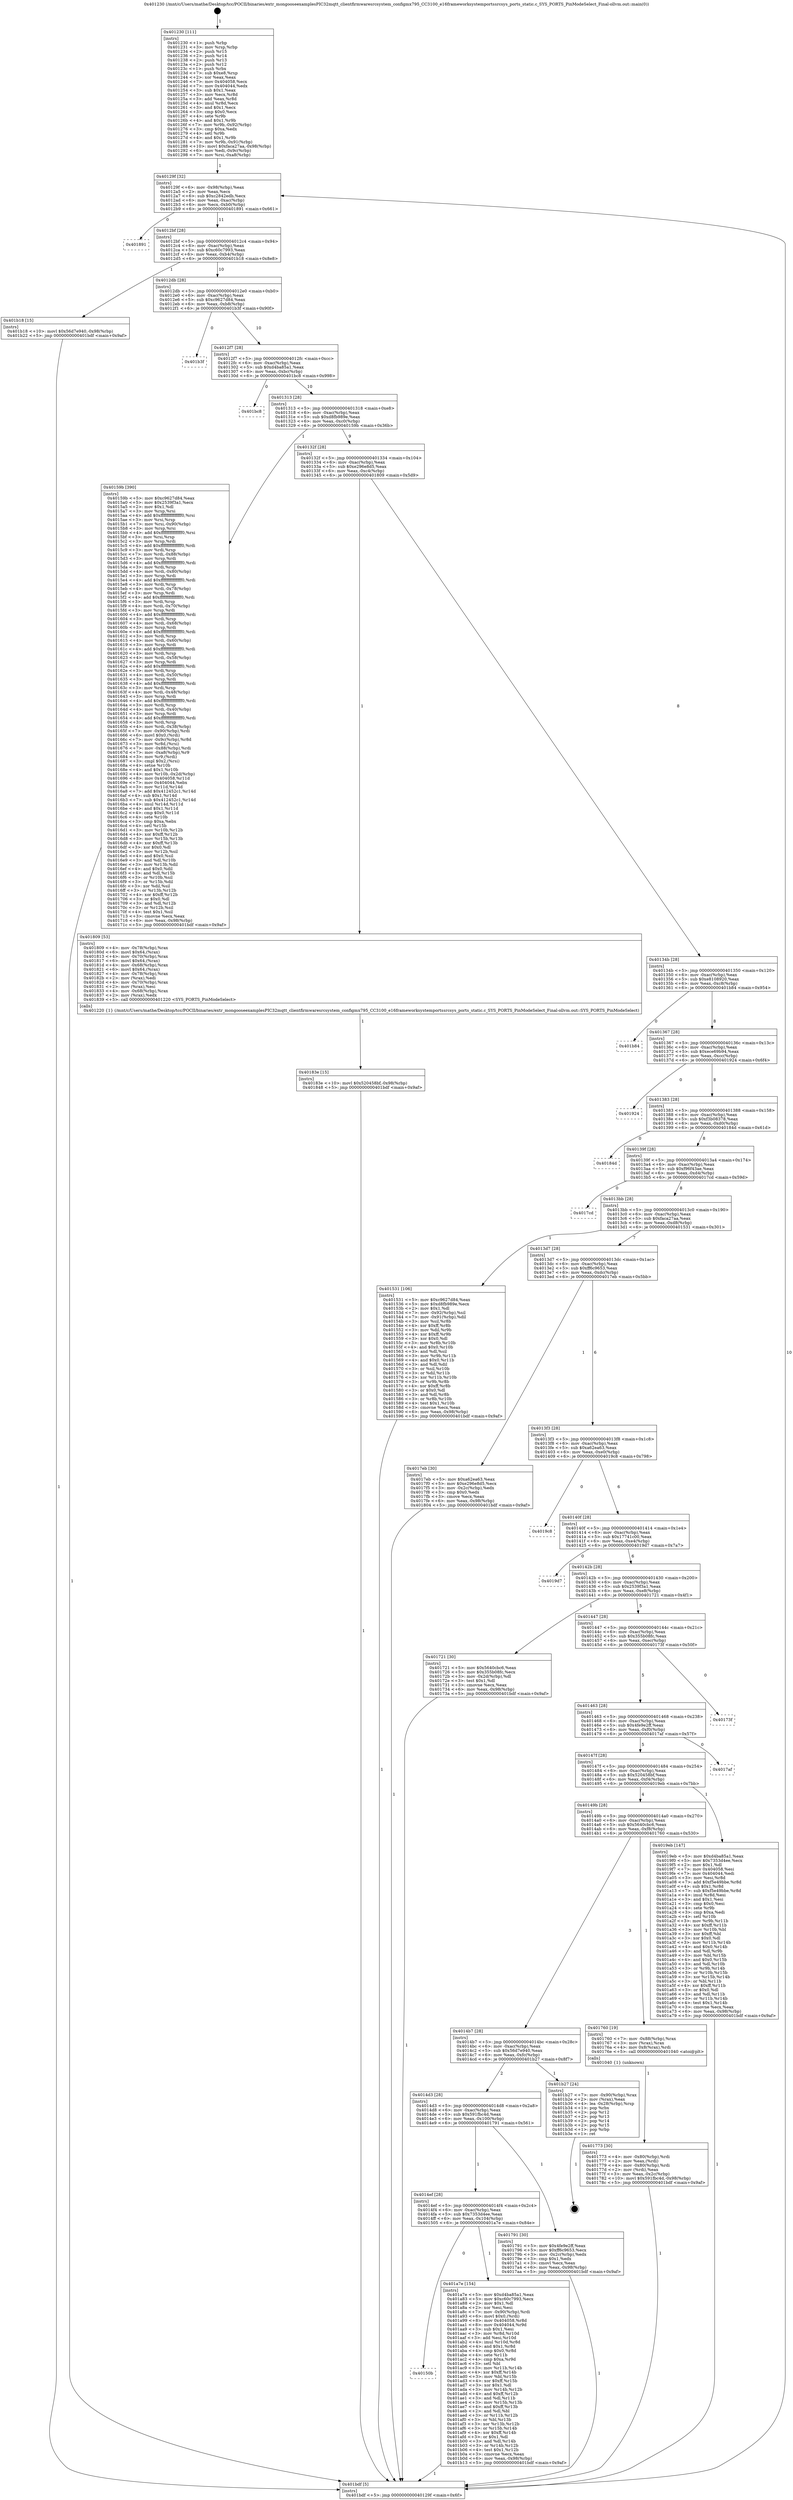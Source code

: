 digraph "0x401230" {
  label = "0x401230 (/mnt/c/Users/mathe/Desktop/tcc/POCII/binaries/extr_mongooseexamplesPIC32mqtt_clientfirmwaresrcsystem_configmx795_CC3100_e16frameworksystemportssrcsys_ports_static.c_SYS_PORTS_PinModeSelect_Final-ollvm.out::main(0))"
  labelloc = "t"
  node[shape=record]

  Entry [label="",width=0.3,height=0.3,shape=circle,fillcolor=black,style=filled]
  "0x40129f" [label="{
     0x40129f [32]\l
     | [instrs]\l
     &nbsp;&nbsp;0x40129f \<+6\>: mov -0x98(%rbp),%eax\l
     &nbsp;&nbsp;0x4012a5 \<+2\>: mov %eax,%ecx\l
     &nbsp;&nbsp;0x4012a7 \<+6\>: sub $0xc2842edb,%ecx\l
     &nbsp;&nbsp;0x4012ad \<+6\>: mov %eax,-0xac(%rbp)\l
     &nbsp;&nbsp;0x4012b3 \<+6\>: mov %ecx,-0xb0(%rbp)\l
     &nbsp;&nbsp;0x4012b9 \<+6\>: je 0000000000401891 \<main+0x661\>\l
  }"]
  "0x401891" [label="{
     0x401891\l
  }", style=dashed]
  "0x4012bf" [label="{
     0x4012bf [28]\l
     | [instrs]\l
     &nbsp;&nbsp;0x4012bf \<+5\>: jmp 00000000004012c4 \<main+0x94\>\l
     &nbsp;&nbsp;0x4012c4 \<+6\>: mov -0xac(%rbp),%eax\l
     &nbsp;&nbsp;0x4012ca \<+5\>: sub $0xc60c7993,%eax\l
     &nbsp;&nbsp;0x4012cf \<+6\>: mov %eax,-0xb4(%rbp)\l
     &nbsp;&nbsp;0x4012d5 \<+6\>: je 0000000000401b18 \<main+0x8e8\>\l
  }"]
  Exit [label="",width=0.3,height=0.3,shape=circle,fillcolor=black,style=filled,peripheries=2]
  "0x401b18" [label="{
     0x401b18 [15]\l
     | [instrs]\l
     &nbsp;&nbsp;0x401b18 \<+10\>: movl $0x56d7e940,-0x98(%rbp)\l
     &nbsp;&nbsp;0x401b22 \<+5\>: jmp 0000000000401bdf \<main+0x9af\>\l
  }"]
  "0x4012db" [label="{
     0x4012db [28]\l
     | [instrs]\l
     &nbsp;&nbsp;0x4012db \<+5\>: jmp 00000000004012e0 \<main+0xb0\>\l
     &nbsp;&nbsp;0x4012e0 \<+6\>: mov -0xac(%rbp),%eax\l
     &nbsp;&nbsp;0x4012e6 \<+5\>: sub $0xc9627d84,%eax\l
     &nbsp;&nbsp;0x4012eb \<+6\>: mov %eax,-0xb8(%rbp)\l
     &nbsp;&nbsp;0x4012f1 \<+6\>: je 0000000000401b3f \<main+0x90f\>\l
  }"]
  "0x40150b" [label="{
     0x40150b\l
  }", style=dashed]
  "0x401b3f" [label="{
     0x401b3f\l
  }", style=dashed]
  "0x4012f7" [label="{
     0x4012f7 [28]\l
     | [instrs]\l
     &nbsp;&nbsp;0x4012f7 \<+5\>: jmp 00000000004012fc \<main+0xcc\>\l
     &nbsp;&nbsp;0x4012fc \<+6\>: mov -0xac(%rbp),%eax\l
     &nbsp;&nbsp;0x401302 \<+5\>: sub $0xd4ba85a1,%eax\l
     &nbsp;&nbsp;0x401307 \<+6\>: mov %eax,-0xbc(%rbp)\l
     &nbsp;&nbsp;0x40130d \<+6\>: je 0000000000401bc8 \<main+0x998\>\l
  }"]
  "0x401a7e" [label="{
     0x401a7e [154]\l
     | [instrs]\l
     &nbsp;&nbsp;0x401a7e \<+5\>: mov $0xd4ba85a1,%eax\l
     &nbsp;&nbsp;0x401a83 \<+5\>: mov $0xc60c7993,%ecx\l
     &nbsp;&nbsp;0x401a88 \<+2\>: mov $0x1,%dl\l
     &nbsp;&nbsp;0x401a8a \<+2\>: xor %esi,%esi\l
     &nbsp;&nbsp;0x401a8c \<+7\>: mov -0x90(%rbp),%rdi\l
     &nbsp;&nbsp;0x401a93 \<+6\>: movl $0x0,(%rdi)\l
     &nbsp;&nbsp;0x401a99 \<+8\>: mov 0x404058,%r8d\l
     &nbsp;&nbsp;0x401aa1 \<+8\>: mov 0x404044,%r9d\l
     &nbsp;&nbsp;0x401aa9 \<+3\>: sub $0x1,%esi\l
     &nbsp;&nbsp;0x401aac \<+3\>: mov %r8d,%r10d\l
     &nbsp;&nbsp;0x401aaf \<+3\>: add %esi,%r10d\l
     &nbsp;&nbsp;0x401ab2 \<+4\>: imul %r10d,%r8d\l
     &nbsp;&nbsp;0x401ab6 \<+4\>: and $0x1,%r8d\l
     &nbsp;&nbsp;0x401aba \<+4\>: cmp $0x0,%r8d\l
     &nbsp;&nbsp;0x401abe \<+4\>: sete %r11b\l
     &nbsp;&nbsp;0x401ac2 \<+4\>: cmp $0xa,%r9d\l
     &nbsp;&nbsp;0x401ac6 \<+3\>: setl %bl\l
     &nbsp;&nbsp;0x401ac9 \<+3\>: mov %r11b,%r14b\l
     &nbsp;&nbsp;0x401acc \<+4\>: xor $0xff,%r14b\l
     &nbsp;&nbsp;0x401ad0 \<+3\>: mov %bl,%r15b\l
     &nbsp;&nbsp;0x401ad3 \<+4\>: xor $0xff,%r15b\l
     &nbsp;&nbsp;0x401ad7 \<+3\>: xor $0x1,%dl\l
     &nbsp;&nbsp;0x401ada \<+3\>: mov %r14b,%r12b\l
     &nbsp;&nbsp;0x401add \<+4\>: and $0xff,%r12b\l
     &nbsp;&nbsp;0x401ae1 \<+3\>: and %dl,%r11b\l
     &nbsp;&nbsp;0x401ae4 \<+3\>: mov %r15b,%r13b\l
     &nbsp;&nbsp;0x401ae7 \<+4\>: and $0xff,%r13b\l
     &nbsp;&nbsp;0x401aeb \<+2\>: and %dl,%bl\l
     &nbsp;&nbsp;0x401aed \<+3\>: or %r11b,%r12b\l
     &nbsp;&nbsp;0x401af0 \<+3\>: or %bl,%r13b\l
     &nbsp;&nbsp;0x401af3 \<+3\>: xor %r13b,%r12b\l
     &nbsp;&nbsp;0x401af6 \<+3\>: or %r15b,%r14b\l
     &nbsp;&nbsp;0x401af9 \<+4\>: xor $0xff,%r14b\l
     &nbsp;&nbsp;0x401afd \<+3\>: or $0x1,%dl\l
     &nbsp;&nbsp;0x401b00 \<+3\>: and %dl,%r14b\l
     &nbsp;&nbsp;0x401b03 \<+3\>: or %r14b,%r12b\l
     &nbsp;&nbsp;0x401b06 \<+4\>: test $0x1,%r12b\l
     &nbsp;&nbsp;0x401b0a \<+3\>: cmovne %ecx,%eax\l
     &nbsp;&nbsp;0x401b0d \<+6\>: mov %eax,-0x98(%rbp)\l
     &nbsp;&nbsp;0x401b13 \<+5\>: jmp 0000000000401bdf \<main+0x9af\>\l
  }"]
  "0x401bc8" [label="{
     0x401bc8\l
  }", style=dashed]
  "0x401313" [label="{
     0x401313 [28]\l
     | [instrs]\l
     &nbsp;&nbsp;0x401313 \<+5\>: jmp 0000000000401318 \<main+0xe8\>\l
     &nbsp;&nbsp;0x401318 \<+6\>: mov -0xac(%rbp),%eax\l
     &nbsp;&nbsp;0x40131e \<+5\>: sub $0xd8fb989e,%eax\l
     &nbsp;&nbsp;0x401323 \<+6\>: mov %eax,-0xc0(%rbp)\l
     &nbsp;&nbsp;0x401329 \<+6\>: je 000000000040159b \<main+0x36b\>\l
  }"]
  "0x40183e" [label="{
     0x40183e [15]\l
     | [instrs]\l
     &nbsp;&nbsp;0x40183e \<+10\>: movl $0x520458bf,-0x98(%rbp)\l
     &nbsp;&nbsp;0x401848 \<+5\>: jmp 0000000000401bdf \<main+0x9af\>\l
  }"]
  "0x40159b" [label="{
     0x40159b [390]\l
     | [instrs]\l
     &nbsp;&nbsp;0x40159b \<+5\>: mov $0xc9627d84,%eax\l
     &nbsp;&nbsp;0x4015a0 \<+5\>: mov $0x2539f3a1,%ecx\l
     &nbsp;&nbsp;0x4015a5 \<+2\>: mov $0x1,%dl\l
     &nbsp;&nbsp;0x4015a7 \<+3\>: mov %rsp,%rsi\l
     &nbsp;&nbsp;0x4015aa \<+4\>: add $0xfffffffffffffff0,%rsi\l
     &nbsp;&nbsp;0x4015ae \<+3\>: mov %rsi,%rsp\l
     &nbsp;&nbsp;0x4015b1 \<+7\>: mov %rsi,-0x90(%rbp)\l
     &nbsp;&nbsp;0x4015b8 \<+3\>: mov %rsp,%rsi\l
     &nbsp;&nbsp;0x4015bb \<+4\>: add $0xfffffffffffffff0,%rsi\l
     &nbsp;&nbsp;0x4015bf \<+3\>: mov %rsi,%rsp\l
     &nbsp;&nbsp;0x4015c2 \<+3\>: mov %rsp,%rdi\l
     &nbsp;&nbsp;0x4015c5 \<+4\>: add $0xfffffffffffffff0,%rdi\l
     &nbsp;&nbsp;0x4015c9 \<+3\>: mov %rdi,%rsp\l
     &nbsp;&nbsp;0x4015cc \<+7\>: mov %rdi,-0x88(%rbp)\l
     &nbsp;&nbsp;0x4015d3 \<+3\>: mov %rsp,%rdi\l
     &nbsp;&nbsp;0x4015d6 \<+4\>: add $0xfffffffffffffff0,%rdi\l
     &nbsp;&nbsp;0x4015da \<+3\>: mov %rdi,%rsp\l
     &nbsp;&nbsp;0x4015dd \<+4\>: mov %rdi,-0x80(%rbp)\l
     &nbsp;&nbsp;0x4015e1 \<+3\>: mov %rsp,%rdi\l
     &nbsp;&nbsp;0x4015e4 \<+4\>: add $0xfffffffffffffff0,%rdi\l
     &nbsp;&nbsp;0x4015e8 \<+3\>: mov %rdi,%rsp\l
     &nbsp;&nbsp;0x4015eb \<+4\>: mov %rdi,-0x78(%rbp)\l
     &nbsp;&nbsp;0x4015ef \<+3\>: mov %rsp,%rdi\l
     &nbsp;&nbsp;0x4015f2 \<+4\>: add $0xfffffffffffffff0,%rdi\l
     &nbsp;&nbsp;0x4015f6 \<+3\>: mov %rdi,%rsp\l
     &nbsp;&nbsp;0x4015f9 \<+4\>: mov %rdi,-0x70(%rbp)\l
     &nbsp;&nbsp;0x4015fd \<+3\>: mov %rsp,%rdi\l
     &nbsp;&nbsp;0x401600 \<+4\>: add $0xfffffffffffffff0,%rdi\l
     &nbsp;&nbsp;0x401604 \<+3\>: mov %rdi,%rsp\l
     &nbsp;&nbsp;0x401607 \<+4\>: mov %rdi,-0x68(%rbp)\l
     &nbsp;&nbsp;0x40160b \<+3\>: mov %rsp,%rdi\l
     &nbsp;&nbsp;0x40160e \<+4\>: add $0xfffffffffffffff0,%rdi\l
     &nbsp;&nbsp;0x401612 \<+3\>: mov %rdi,%rsp\l
     &nbsp;&nbsp;0x401615 \<+4\>: mov %rdi,-0x60(%rbp)\l
     &nbsp;&nbsp;0x401619 \<+3\>: mov %rsp,%rdi\l
     &nbsp;&nbsp;0x40161c \<+4\>: add $0xfffffffffffffff0,%rdi\l
     &nbsp;&nbsp;0x401620 \<+3\>: mov %rdi,%rsp\l
     &nbsp;&nbsp;0x401623 \<+4\>: mov %rdi,-0x58(%rbp)\l
     &nbsp;&nbsp;0x401627 \<+3\>: mov %rsp,%rdi\l
     &nbsp;&nbsp;0x40162a \<+4\>: add $0xfffffffffffffff0,%rdi\l
     &nbsp;&nbsp;0x40162e \<+3\>: mov %rdi,%rsp\l
     &nbsp;&nbsp;0x401631 \<+4\>: mov %rdi,-0x50(%rbp)\l
     &nbsp;&nbsp;0x401635 \<+3\>: mov %rsp,%rdi\l
     &nbsp;&nbsp;0x401638 \<+4\>: add $0xfffffffffffffff0,%rdi\l
     &nbsp;&nbsp;0x40163c \<+3\>: mov %rdi,%rsp\l
     &nbsp;&nbsp;0x40163f \<+4\>: mov %rdi,-0x48(%rbp)\l
     &nbsp;&nbsp;0x401643 \<+3\>: mov %rsp,%rdi\l
     &nbsp;&nbsp;0x401646 \<+4\>: add $0xfffffffffffffff0,%rdi\l
     &nbsp;&nbsp;0x40164a \<+3\>: mov %rdi,%rsp\l
     &nbsp;&nbsp;0x40164d \<+4\>: mov %rdi,-0x40(%rbp)\l
     &nbsp;&nbsp;0x401651 \<+3\>: mov %rsp,%rdi\l
     &nbsp;&nbsp;0x401654 \<+4\>: add $0xfffffffffffffff0,%rdi\l
     &nbsp;&nbsp;0x401658 \<+3\>: mov %rdi,%rsp\l
     &nbsp;&nbsp;0x40165b \<+4\>: mov %rdi,-0x38(%rbp)\l
     &nbsp;&nbsp;0x40165f \<+7\>: mov -0x90(%rbp),%rdi\l
     &nbsp;&nbsp;0x401666 \<+6\>: movl $0x0,(%rdi)\l
     &nbsp;&nbsp;0x40166c \<+7\>: mov -0x9c(%rbp),%r8d\l
     &nbsp;&nbsp;0x401673 \<+3\>: mov %r8d,(%rsi)\l
     &nbsp;&nbsp;0x401676 \<+7\>: mov -0x88(%rbp),%rdi\l
     &nbsp;&nbsp;0x40167d \<+7\>: mov -0xa8(%rbp),%r9\l
     &nbsp;&nbsp;0x401684 \<+3\>: mov %r9,(%rdi)\l
     &nbsp;&nbsp;0x401687 \<+3\>: cmpl $0x2,(%rsi)\l
     &nbsp;&nbsp;0x40168a \<+4\>: setne %r10b\l
     &nbsp;&nbsp;0x40168e \<+4\>: and $0x1,%r10b\l
     &nbsp;&nbsp;0x401692 \<+4\>: mov %r10b,-0x2d(%rbp)\l
     &nbsp;&nbsp;0x401696 \<+8\>: mov 0x404058,%r11d\l
     &nbsp;&nbsp;0x40169e \<+7\>: mov 0x404044,%ebx\l
     &nbsp;&nbsp;0x4016a5 \<+3\>: mov %r11d,%r14d\l
     &nbsp;&nbsp;0x4016a8 \<+7\>: add $0x412452c1,%r14d\l
     &nbsp;&nbsp;0x4016af \<+4\>: sub $0x1,%r14d\l
     &nbsp;&nbsp;0x4016b3 \<+7\>: sub $0x412452c1,%r14d\l
     &nbsp;&nbsp;0x4016ba \<+4\>: imul %r14d,%r11d\l
     &nbsp;&nbsp;0x4016be \<+4\>: and $0x1,%r11d\l
     &nbsp;&nbsp;0x4016c2 \<+4\>: cmp $0x0,%r11d\l
     &nbsp;&nbsp;0x4016c6 \<+4\>: sete %r10b\l
     &nbsp;&nbsp;0x4016ca \<+3\>: cmp $0xa,%ebx\l
     &nbsp;&nbsp;0x4016cd \<+4\>: setl %r15b\l
     &nbsp;&nbsp;0x4016d1 \<+3\>: mov %r10b,%r12b\l
     &nbsp;&nbsp;0x4016d4 \<+4\>: xor $0xff,%r12b\l
     &nbsp;&nbsp;0x4016d8 \<+3\>: mov %r15b,%r13b\l
     &nbsp;&nbsp;0x4016db \<+4\>: xor $0xff,%r13b\l
     &nbsp;&nbsp;0x4016df \<+3\>: xor $0x0,%dl\l
     &nbsp;&nbsp;0x4016e2 \<+3\>: mov %r12b,%sil\l
     &nbsp;&nbsp;0x4016e5 \<+4\>: and $0x0,%sil\l
     &nbsp;&nbsp;0x4016e9 \<+3\>: and %dl,%r10b\l
     &nbsp;&nbsp;0x4016ec \<+3\>: mov %r13b,%dil\l
     &nbsp;&nbsp;0x4016ef \<+4\>: and $0x0,%dil\l
     &nbsp;&nbsp;0x4016f3 \<+3\>: and %dl,%r15b\l
     &nbsp;&nbsp;0x4016f6 \<+3\>: or %r10b,%sil\l
     &nbsp;&nbsp;0x4016f9 \<+3\>: or %r15b,%dil\l
     &nbsp;&nbsp;0x4016fc \<+3\>: xor %dil,%sil\l
     &nbsp;&nbsp;0x4016ff \<+3\>: or %r13b,%r12b\l
     &nbsp;&nbsp;0x401702 \<+4\>: xor $0xff,%r12b\l
     &nbsp;&nbsp;0x401706 \<+3\>: or $0x0,%dl\l
     &nbsp;&nbsp;0x401709 \<+3\>: and %dl,%r12b\l
     &nbsp;&nbsp;0x40170c \<+3\>: or %r12b,%sil\l
     &nbsp;&nbsp;0x40170f \<+4\>: test $0x1,%sil\l
     &nbsp;&nbsp;0x401713 \<+3\>: cmovne %ecx,%eax\l
     &nbsp;&nbsp;0x401716 \<+6\>: mov %eax,-0x98(%rbp)\l
     &nbsp;&nbsp;0x40171c \<+5\>: jmp 0000000000401bdf \<main+0x9af\>\l
  }"]
  "0x40132f" [label="{
     0x40132f [28]\l
     | [instrs]\l
     &nbsp;&nbsp;0x40132f \<+5\>: jmp 0000000000401334 \<main+0x104\>\l
     &nbsp;&nbsp;0x401334 \<+6\>: mov -0xac(%rbp),%eax\l
     &nbsp;&nbsp;0x40133a \<+5\>: sub $0xe296e8d5,%eax\l
     &nbsp;&nbsp;0x40133f \<+6\>: mov %eax,-0xc4(%rbp)\l
     &nbsp;&nbsp;0x401345 \<+6\>: je 0000000000401809 \<main+0x5d9\>\l
  }"]
  "0x4014ef" [label="{
     0x4014ef [28]\l
     | [instrs]\l
     &nbsp;&nbsp;0x4014ef \<+5\>: jmp 00000000004014f4 \<main+0x2c4\>\l
     &nbsp;&nbsp;0x4014f4 \<+6\>: mov -0xac(%rbp),%eax\l
     &nbsp;&nbsp;0x4014fa \<+5\>: sub $0x7353d4ee,%eax\l
     &nbsp;&nbsp;0x4014ff \<+6\>: mov %eax,-0x104(%rbp)\l
     &nbsp;&nbsp;0x401505 \<+6\>: je 0000000000401a7e \<main+0x84e\>\l
  }"]
  "0x401809" [label="{
     0x401809 [53]\l
     | [instrs]\l
     &nbsp;&nbsp;0x401809 \<+4\>: mov -0x78(%rbp),%rax\l
     &nbsp;&nbsp;0x40180d \<+6\>: movl $0x64,(%rax)\l
     &nbsp;&nbsp;0x401813 \<+4\>: mov -0x70(%rbp),%rax\l
     &nbsp;&nbsp;0x401817 \<+6\>: movl $0x64,(%rax)\l
     &nbsp;&nbsp;0x40181d \<+4\>: mov -0x68(%rbp),%rax\l
     &nbsp;&nbsp;0x401821 \<+6\>: movl $0x64,(%rax)\l
     &nbsp;&nbsp;0x401827 \<+4\>: mov -0x78(%rbp),%rax\l
     &nbsp;&nbsp;0x40182b \<+2\>: mov (%rax),%edi\l
     &nbsp;&nbsp;0x40182d \<+4\>: mov -0x70(%rbp),%rax\l
     &nbsp;&nbsp;0x401831 \<+2\>: mov (%rax),%esi\l
     &nbsp;&nbsp;0x401833 \<+4\>: mov -0x68(%rbp),%rax\l
     &nbsp;&nbsp;0x401837 \<+2\>: mov (%rax),%edx\l
     &nbsp;&nbsp;0x401839 \<+5\>: call 0000000000401220 \<SYS_PORTS_PinModeSelect\>\l
     | [calls]\l
     &nbsp;&nbsp;0x401220 \{1\} (/mnt/c/Users/mathe/Desktop/tcc/POCII/binaries/extr_mongooseexamplesPIC32mqtt_clientfirmwaresrcsystem_configmx795_CC3100_e16frameworksystemportssrcsys_ports_static.c_SYS_PORTS_PinModeSelect_Final-ollvm.out::SYS_PORTS_PinModeSelect)\l
  }"]
  "0x40134b" [label="{
     0x40134b [28]\l
     | [instrs]\l
     &nbsp;&nbsp;0x40134b \<+5\>: jmp 0000000000401350 \<main+0x120\>\l
     &nbsp;&nbsp;0x401350 \<+6\>: mov -0xac(%rbp),%eax\l
     &nbsp;&nbsp;0x401356 \<+5\>: sub $0xe8108920,%eax\l
     &nbsp;&nbsp;0x40135b \<+6\>: mov %eax,-0xc8(%rbp)\l
     &nbsp;&nbsp;0x401361 \<+6\>: je 0000000000401b84 \<main+0x954\>\l
  }"]
  "0x401791" [label="{
     0x401791 [30]\l
     | [instrs]\l
     &nbsp;&nbsp;0x401791 \<+5\>: mov $0x4fe9e2ff,%eax\l
     &nbsp;&nbsp;0x401796 \<+5\>: mov $0xff6c9653,%ecx\l
     &nbsp;&nbsp;0x40179b \<+3\>: mov -0x2c(%rbp),%edx\l
     &nbsp;&nbsp;0x40179e \<+3\>: cmp $0x1,%edx\l
     &nbsp;&nbsp;0x4017a1 \<+3\>: cmovl %ecx,%eax\l
     &nbsp;&nbsp;0x4017a4 \<+6\>: mov %eax,-0x98(%rbp)\l
     &nbsp;&nbsp;0x4017aa \<+5\>: jmp 0000000000401bdf \<main+0x9af\>\l
  }"]
  "0x401b84" [label="{
     0x401b84\l
  }", style=dashed]
  "0x401367" [label="{
     0x401367 [28]\l
     | [instrs]\l
     &nbsp;&nbsp;0x401367 \<+5\>: jmp 000000000040136c \<main+0x13c\>\l
     &nbsp;&nbsp;0x40136c \<+6\>: mov -0xac(%rbp),%eax\l
     &nbsp;&nbsp;0x401372 \<+5\>: sub $0xece69b94,%eax\l
     &nbsp;&nbsp;0x401377 \<+6\>: mov %eax,-0xcc(%rbp)\l
     &nbsp;&nbsp;0x40137d \<+6\>: je 0000000000401924 \<main+0x6f4\>\l
  }"]
  "0x4014d3" [label="{
     0x4014d3 [28]\l
     | [instrs]\l
     &nbsp;&nbsp;0x4014d3 \<+5\>: jmp 00000000004014d8 \<main+0x2a8\>\l
     &nbsp;&nbsp;0x4014d8 \<+6\>: mov -0xac(%rbp),%eax\l
     &nbsp;&nbsp;0x4014de \<+5\>: sub $0x591fbc4d,%eax\l
     &nbsp;&nbsp;0x4014e3 \<+6\>: mov %eax,-0x100(%rbp)\l
     &nbsp;&nbsp;0x4014e9 \<+6\>: je 0000000000401791 \<main+0x561\>\l
  }"]
  "0x401924" [label="{
     0x401924\l
  }", style=dashed]
  "0x401383" [label="{
     0x401383 [28]\l
     | [instrs]\l
     &nbsp;&nbsp;0x401383 \<+5\>: jmp 0000000000401388 \<main+0x158\>\l
     &nbsp;&nbsp;0x401388 \<+6\>: mov -0xac(%rbp),%eax\l
     &nbsp;&nbsp;0x40138e \<+5\>: sub $0xf3b08378,%eax\l
     &nbsp;&nbsp;0x401393 \<+6\>: mov %eax,-0xd0(%rbp)\l
     &nbsp;&nbsp;0x401399 \<+6\>: je 000000000040184d \<main+0x61d\>\l
  }"]
  "0x401b27" [label="{
     0x401b27 [24]\l
     | [instrs]\l
     &nbsp;&nbsp;0x401b27 \<+7\>: mov -0x90(%rbp),%rax\l
     &nbsp;&nbsp;0x401b2e \<+2\>: mov (%rax),%eax\l
     &nbsp;&nbsp;0x401b30 \<+4\>: lea -0x28(%rbp),%rsp\l
     &nbsp;&nbsp;0x401b34 \<+1\>: pop %rbx\l
     &nbsp;&nbsp;0x401b35 \<+2\>: pop %r12\l
     &nbsp;&nbsp;0x401b37 \<+2\>: pop %r13\l
     &nbsp;&nbsp;0x401b39 \<+2\>: pop %r14\l
     &nbsp;&nbsp;0x401b3b \<+2\>: pop %r15\l
     &nbsp;&nbsp;0x401b3d \<+1\>: pop %rbp\l
     &nbsp;&nbsp;0x401b3e \<+1\>: ret\l
  }"]
  "0x40184d" [label="{
     0x40184d\l
  }", style=dashed]
  "0x40139f" [label="{
     0x40139f [28]\l
     | [instrs]\l
     &nbsp;&nbsp;0x40139f \<+5\>: jmp 00000000004013a4 \<main+0x174\>\l
     &nbsp;&nbsp;0x4013a4 \<+6\>: mov -0xac(%rbp),%eax\l
     &nbsp;&nbsp;0x4013aa \<+5\>: sub $0xf96f43ae,%eax\l
     &nbsp;&nbsp;0x4013af \<+6\>: mov %eax,-0xd4(%rbp)\l
     &nbsp;&nbsp;0x4013b5 \<+6\>: je 00000000004017cd \<main+0x59d\>\l
  }"]
  "0x401773" [label="{
     0x401773 [30]\l
     | [instrs]\l
     &nbsp;&nbsp;0x401773 \<+4\>: mov -0x80(%rbp),%rdi\l
     &nbsp;&nbsp;0x401777 \<+2\>: mov %eax,(%rdi)\l
     &nbsp;&nbsp;0x401779 \<+4\>: mov -0x80(%rbp),%rdi\l
     &nbsp;&nbsp;0x40177d \<+2\>: mov (%rdi),%eax\l
     &nbsp;&nbsp;0x40177f \<+3\>: mov %eax,-0x2c(%rbp)\l
     &nbsp;&nbsp;0x401782 \<+10\>: movl $0x591fbc4d,-0x98(%rbp)\l
     &nbsp;&nbsp;0x40178c \<+5\>: jmp 0000000000401bdf \<main+0x9af\>\l
  }"]
  "0x4017cd" [label="{
     0x4017cd\l
  }", style=dashed]
  "0x4013bb" [label="{
     0x4013bb [28]\l
     | [instrs]\l
     &nbsp;&nbsp;0x4013bb \<+5\>: jmp 00000000004013c0 \<main+0x190\>\l
     &nbsp;&nbsp;0x4013c0 \<+6\>: mov -0xac(%rbp),%eax\l
     &nbsp;&nbsp;0x4013c6 \<+5\>: sub $0xfaca27aa,%eax\l
     &nbsp;&nbsp;0x4013cb \<+6\>: mov %eax,-0xd8(%rbp)\l
     &nbsp;&nbsp;0x4013d1 \<+6\>: je 0000000000401531 \<main+0x301\>\l
  }"]
  "0x4014b7" [label="{
     0x4014b7 [28]\l
     | [instrs]\l
     &nbsp;&nbsp;0x4014b7 \<+5\>: jmp 00000000004014bc \<main+0x28c\>\l
     &nbsp;&nbsp;0x4014bc \<+6\>: mov -0xac(%rbp),%eax\l
     &nbsp;&nbsp;0x4014c2 \<+5\>: sub $0x56d7e940,%eax\l
     &nbsp;&nbsp;0x4014c7 \<+6\>: mov %eax,-0xfc(%rbp)\l
     &nbsp;&nbsp;0x4014cd \<+6\>: je 0000000000401b27 \<main+0x8f7\>\l
  }"]
  "0x401531" [label="{
     0x401531 [106]\l
     | [instrs]\l
     &nbsp;&nbsp;0x401531 \<+5\>: mov $0xc9627d84,%eax\l
     &nbsp;&nbsp;0x401536 \<+5\>: mov $0xd8fb989e,%ecx\l
     &nbsp;&nbsp;0x40153b \<+2\>: mov $0x1,%dl\l
     &nbsp;&nbsp;0x40153d \<+7\>: mov -0x92(%rbp),%sil\l
     &nbsp;&nbsp;0x401544 \<+7\>: mov -0x91(%rbp),%dil\l
     &nbsp;&nbsp;0x40154b \<+3\>: mov %sil,%r8b\l
     &nbsp;&nbsp;0x40154e \<+4\>: xor $0xff,%r8b\l
     &nbsp;&nbsp;0x401552 \<+3\>: mov %dil,%r9b\l
     &nbsp;&nbsp;0x401555 \<+4\>: xor $0xff,%r9b\l
     &nbsp;&nbsp;0x401559 \<+3\>: xor $0x0,%dl\l
     &nbsp;&nbsp;0x40155c \<+3\>: mov %r8b,%r10b\l
     &nbsp;&nbsp;0x40155f \<+4\>: and $0x0,%r10b\l
     &nbsp;&nbsp;0x401563 \<+3\>: and %dl,%sil\l
     &nbsp;&nbsp;0x401566 \<+3\>: mov %r9b,%r11b\l
     &nbsp;&nbsp;0x401569 \<+4\>: and $0x0,%r11b\l
     &nbsp;&nbsp;0x40156d \<+3\>: and %dl,%dil\l
     &nbsp;&nbsp;0x401570 \<+3\>: or %sil,%r10b\l
     &nbsp;&nbsp;0x401573 \<+3\>: or %dil,%r11b\l
     &nbsp;&nbsp;0x401576 \<+3\>: xor %r11b,%r10b\l
     &nbsp;&nbsp;0x401579 \<+3\>: or %r9b,%r8b\l
     &nbsp;&nbsp;0x40157c \<+4\>: xor $0xff,%r8b\l
     &nbsp;&nbsp;0x401580 \<+3\>: or $0x0,%dl\l
     &nbsp;&nbsp;0x401583 \<+3\>: and %dl,%r8b\l
     &nbsp;&nbsp;0x401586 \<+3\>: or %r8b,%r10b\l
     &nbsp;&nbsp;0x401589 \<+4\>: test $0x1,%r10b\l
     &nbsp;&nbsp;0x40158d \<+3\>: cmovne %ecx,%eax\l
     &nbsp;&nbsp;0x401590 \<+6\>: mov %eax,-0x98(%rbp)\l
     &nbsp;&nbsp;0x401596 \<+5\>: jmp 0000000000401bdf \<main+0x9af\>\l
  }"]
  "0x4013d7" [label="{
     0x4013d7 [28]\l
     | [instrs]\l
     &nbsp;&nbsp;0x4013d7 \<+5\>: jmp 00000000004013dc \<main+0x1ac\>\l
     &nbsp;&nbsp;0x4013dc \<+6\>: mov -0xac(%rbp),%eax\l
     &nbsp;&nbsp;0x4013e2 \<+5\>: sub $0xff6c9653,%eax\l
     &nbsp;&nbsp;0x4013e7 \<+6\>: mov %eax,-0xdc(%rbp)\l
     &nbsp;&nbsp;0x4013ed \<+6\>: je 00000000004017eb \<main+0x5bb\>\l
  }"]
  "0x401bdf" [label="{
     0x401bdf [5]\l
     | [instrs]\l
     &nbsp;&nbsp;0x401bdf \<+5\>: jmp 000000000040129f \<main+0x6f\>\l
  }"]
  "0x401230" [label="{
     0x401230 [111]\l
     | [instrs]\l
     &nbsp;&nbsp;0x401230 \<+1\>: push %rbp\l
     &nbsp;&nbsp;0x401231 \<+3\>: mov %rsp,%rbp\l
     &nbsp;&nbsp;0x401234 \<+2\>: push %r15\l
     &nbsp;&nbsp;0x401236 \<+2\>: push %r14\l
     &nbsp;&nbsp;0x401238 \<+2\>: push %r13\l
     &nbsp;&nbsp;0x40123a \<+2\>: push %r12\l
     &nbsp;&nbsp;0x40123c \<+1\>: push %rbx\l
     &nbsp;&nbsp;0x40123d \<+7\>: sub $0xe8,%rsp\l
     &nbsp;&nbsp;0x401244 \<+2\>: xor %eax,%eax\l
     &nbsp;&nbsp;0x401246 \<+7\>: mov 0x404058,%ecx\l
     &nbsp;&nbsp;0x40124d \<+7\>: mov 0x404044,%edx\l
     &nbsp;&nbsp;0x401254 \<+3\>: sub $0x1,%eax\l
     &nbsp;&nbsp;0x401257 \<+3\>: mov %ecx,%r8d\l
     &nbsp;&nbsp;0x40125a \<+3\>: add %eax,%r8d\l
     &nbsp;&nbsp;0x40125d \<+4\>: imul %r8d,%ecx\l
     &nbsp;&nbsp;0x401261 \<+3\>: and $0x1,%ecx\l
     &nbsp;&nbsp;0x401264 \<+3\>: cmp $0x0,%ecx\l
     &nbsp;&nbsp;0x401267 \<+4\>: sete %r9b\l
     &nbsp;&nbsp;0x40126b \<+4\>: and $0x1,%r9b\l
     &nbsp;&nbsp;0x40126f \<+7\>: mov %r9b,-0x92(%rbp)\l
     &nbsp;&nbsp;0x401276 \<+3\>: cmp $0xa,%edx\l
     &nbsp;&nbsp;0x401279 \<+4\>: setl %r9b\l
     &nbsp;&nbsp;0x40127d \<+4\>: and $0x1,%r9b\l
     &nbsp;&nbsp;0x401281 \<+7\>: mov %r9b,-0x91(%rbp)\l
     &nbsp;&nbsp;0x401288 \<+10\>: movl $0xfaca27aa,-0x98(%rbp)\l
     &nbsp;&nbsp;0x401292 \<+6\>: mov %edi,-0x9c(%rbp)\l
     &nbsp;&nbsp;0x401298 \<+7\>: mov %rsi,-0xa8(%rbp)\l
  }"]
  "0x401760" [label="{
     0x401760 [19]\l
     | [instrs]\l
     &nbsp;&nbsp;0x401760 \<+7\>: mov -0x88(%rbp),%rax\l
     &nbsp;&nbsp;0x401767 \<+3\>: mov (%rax),%rax\l
     &nbsp;&nbsp;0x40176a \<+4\>: mov 0x8(%rax),%rdi\l
     &nbsp;&nbsp;0x40176e \<+5\>: call 0000000000401040 \<atoi@plt\>\l
     | [calls]\l
     &nbsp;&nbsp;0x401040 \{1\} (unknown)\l
  }"]
  "0x40149b" [label="{
     0x40149b [28]\l
     | [instrs]\l
     &nbsp;&nbsp;0x40149b \<+5\>: jmp 00000000004014a0 \<main+0x270\>\l
     &nbsp;&nbsp;0x4014a0 \<+6\>: mov -0xac(%rbp),%eax\l
     &nbsp;&nbsp;0x4014a6 \<+5\>: sub $0x5640cbc6,%eax\l
     &nbsp;&nbsp;0x4014ab \<+6\>: mov %eax,-0xf8(%rbp)\l
     &nbsp;&nbsp;0x4014b1 \<+6\>: je 0000000000401760 \<main+0x530\>\l
  }"]
  "0x4017eb" [label="{
     0x4017eb [30]\l
     | [instrs]\l
     &nbsp;&nbsp;0x4017eb \<+5\>: mov $0xa62ea63,%eax\l
     &nbsp;&nbsp;0x4017f0 \<+5\>: mov $0xe296e8d5,%ecx\l
     &nbsp;&nbsp;0x4017f5 \<+3\>: mov -0x2c(%rbp),%edx\l
     &nbsp;&nbsp;0x4017f8 \<+3\>: cmp $0x0,%edx\l
     &nbsp;&nbsp;0x4017fb \<+3\>: cmove %ecx,%eax\l
     &nbsp;&nbsp;0x4017fe \<+6\>: mov %eax,-0x98(%rbp)\l
     &nbsp;&nbsp;0x401804 \<+5\>: jmp 0000000000401bdf \<main+0x9af\>\l
  }"]
  "0x4013f3" [label="{
     0x4013f3 [28]\l
     | [instrs]\l
     &nbsp;&nbsp;0x4013f3 \<+5\>: jmp 00000000004013f8 \<main+0x1c8\>\l
     &nbsp;&nbsp;0x4013f8 \<+6\>: mov -0xac(%rbp),%eax\l
     &nbsp;&nbsp;0x4013fe \<+5\>: sub $0xa62ea63,%eax\l
     &nbsp;&nbsp;0x401403 \<+6\>: mov %eax,-0xe0(%rbp)\l
     &nbsp;&nbsp;0x401409 \<+6\>: je 00000000004019c8 \<main+0x798\>\l
  }"]
  "0x4019eb" [label="{
     0x4019eb [147]\l
     | [instrs]\l
     &nbsp;&nbsp;0x4019eb \<+5\>: mov $0xd4ba85a1,%eax\l
     &nbsp;&nbsp;0x4019f0 \<+5\>: mov $0x7353d4ee,%ecx\l
     &nbsp;&nbsp;0x4019f5 \<+2\>: mov $0x1,%dl\l
     &nbsp;&nbsp;0x4019f7 \<+7\>: mov 0x404058,%esi\l
     &nbsp;&nbsp;0x4019fe \<+7\>: mov 0x404044,%edi\l
     &nbsp;&nbsp;0x401a05 \<+3\>: mov %esi,%r8d\l
     &nbsp;&nbsp;0x401a08 \<+7\>: add $0xf5e49bbe,%r8d\l
     &nbsp;&nbsp;0x401a0f \<+4\>: sub $0x1,%r8d\l
     &nbsp;&nbsp;0x401a13 \<+7\>: sub $0xf5e49bbe,%r8d\l
     &nbsp;&nbsp;0x401a1a \<+4\>: imul %r8d,%esi\l
     &nbsp;&nbsp;0x401a1e \<+3\>: and $0x1,%esi\l
     &nbsp;&nbsp;0x401a21 \<+3\>: cmp $0x0,%esi\l
     &nbsp;&nbsp;0x401a24 \<+4\>: sete %r9b\l
     &nbsp;&nbsp;0x401a28 \<+3\>: cmp $0xa,%edi\l
     &nbsp;&nbsp;0x401a2b \<+4\>: setl %r10b\l
     &nbsp;&nbsp;0x401a2f \<+3\>: mov %r9b,%r11b\l
     &nbsp;&nbsp;0x401a32 \<+4\>: xor $0xff,%r11b\l
     &nbsp;&nbsp;0x401a36 \<+3\>: mov %r10b,%bl\l
     &nbsp;&nbsp;0x401a39 \<+3\>: xor $0xff,%bl\l
     &nbsp;&nbsp;0x401a3c \<+3\>: xor $0x0,%dl\l
     &nbsp;&nbsp;0x401a3f \<+3\>: mov %r11b,%r14b\l
     &nbsp;&nbsp;0x401a42 \<+4\>: and $0x0,%r14b\l
     &nbsp;&nbsp;0x401a46 \<+3\>: and %dl,%r9b\l
     &nbsp;&nbsp;0x401a49 \<+3\>: mov %bl,%r15b\l
     &nbsp;&nbsp;0x401a4c \<+4\>: and $0x0,%r15b\l
     &nbsp;&nbsp;0x401a50 \<+3\>: and %dl,%r10b\l
     &nbsp;&nbsp;0x401a53 \<+3\>: or %r9b,%r14b\l
     &nbsp;&nbsp;0x401a56 \<+3\>: or %r10b,%r15b\l
     &nbsp;&nbsp;0x401a59 \<+3\>: xor %r15b,%r14b\l
     &nbsp;&nbsp;0x401a5c \<+3\>: or %bl,%r11b\l
     &nbsp;&nbsp;0x401a5f \<+4\>: xor $0xff,%r11b\l
     &nbsp;&nbsp;0x401a63 \<+3\>: or $0x0,%dl\l
     &nbsp;&nbsp;0x401a66 \<+3\>: and %dl,%r11b\l
     &nbsp;&nbsp;0x401a69 \<+3\>: or %r11b,%r14b\l
     &nbsp;&nbsp;0x401a6c \<+4\>: test $0x1,%r14b\l
     &nbsp;&nbsp;0x401a70 \<+3\>: cmovne %ecx,%eax\l
     &nbsp;&nbsp;0x401a73 \<+6\>: mov %eax,-0x98(%rbp)\l
     &nbsp;&nbsp;0x401a79 \<+5\>: jmp 0000000000401bdf \<main+0x9af\>\l
  }"]
  "0x4019c8" [label="{
     0x4019c8\l
  }", style=dashed]
  "0x40140f" [label="{
     0x40140f [28]\l
     | [instrs]\l
     &nbsp;&nbsp;0x40140f \<+5\>: jmp 0000000000401414 \<main+0x1e4\>\l
     &nbsp;&nbsp;0x401414 \<+6\>: mov -0xac(%rbp),%eax\l
     &nbsp;&nbsp;0x40141a \<+5\>: sub $0x17741c00,%eax\l
     &nbsp;&nbsp;0x40141f \<+6\>: mov %eax,-0xe4(%rbp)\l
     &nbsp;&nbsp;0x401425 \<+6\>: je 00000000004019d7 \<main+0x7a7\>\l
  }"]
  "0x40147f" [label="{
     0x40147f [28]\l
     | [instrs]\l
     &nbsp;&nbsp;0x40147f \<+5\>: jmp 0000000000401484 \<main+0x254\>\l
     &nbsp;&nbsp;0x401484 \<+6\>: mov -0xac(%rbp),%eax\l
     &nbsp;&nbsp;0x40148a \<+5\>: sub $0x520458bf,%eax\l
     &nbsp;&nbsp;0x40148f \<+6\>: mov %eax,-0xf4(%rbp)\l
     &nbsp;&nbsp;0x401495 \<+6\>: je 00000000004019eb \<main+0x7bb\>\l
  }"]
  "0x4019d7" [label="{
     0x4019d7\l
  }", style=dashed]
  "0x40142b" [label="{
     0x40142b [28]\l
     | [instrs]\l
     &nbsp;&nbsp;0x40142b \<+5\>: jmp 0000000000401430 \<main+0x200\>\l
     &nbsp;&nbsp;0x401430 \<+6\>: mov -0xac(%rbp),%eax\l
     &nbsp;&nbsp;0x401436 \<+5\>: sub $0x2539f3a1,%eax\l
     &nbsp;&nbsp;0x40143b \<+6\>: mov %eax,-0xe8(%rbp)\l
     &nbsp;&nbsp;0x401441 \<+6\>: je 0000000000401721 \<main+0x4f1\>\l
  }"]
  "0x4017af" [label="{
     0x4017af\l
  }", style=dashed]
  "0x401721" [label="{
     0x401721 [30]\l
     | [instrs]\l
     &nbsp;&nbsp;0x401721 \<+5\>: mov $0x5640cbc6,%eax\l
     &nbsp;&nbsp;0x401726 \<+5\>: mov $0x355b08fc,%ecx\l
     &nbsp;&nbsp;0x40172b \<+3\>: mov -0x2d(%rbp),%dl\l
     &nbsp;&nbsp;0x40172e \<+3\>: test $0x1,%dl\l
     &nbsp;&nbsp;0x401731 \<+3\>: cmovne %ecx,%eax\l
     &nbsp;&nbsp;0x401734 \<+6\>: mov %eax,-0x98(%rbp)\l
     &nbsp;&nbsp;0x40173a \<+5\>: jmp 0000000000401bdf \<main+0x9af\>\l
  }"]
  "0x401447" [label="{
     0x401447 [28]\l
     | [instrs]\l
     &nbsp;&nbsp;0x401447 \<+5\>: jmp 000000000040144c \<main+0x21c\>\l
     &nbsp;&nbsp;0x40144c \<+6\>: mov -0xac(%rbp),%eax\l
     &nbsp;&nbsp;0x401452 \<+5\>: sub $0x355b08fc,%eax\l
     &nbsp;&nbsp;0x401457 \<+6\>: mov %eax,-0xec(%rbp)\l
     &nbsp;&nbsp;0x40145d \<+6\>: je 000000000040173f \<main+0x50f\>\l
  }"]
  "0x401463" [label="{
     0x401463 [28]\l
     | [instrs]\l
     &nbsp;&nbsp;0x401463 \<+5\>: jmp 0000000000401468 \<main+0x238\>\l
     &nbsp;&nbsp;0x401468 \<+6\>: mov -0xac(%rbp),%eax\l
     &nbsp;&nbsp;0x40146e \<+5\>: sub $0x4fe9e2ff,%eax\l
     &nbsp;&nbsp;0x401473 \<+6\>: mov %eax,-0xf0(%rbp)\l
     &nbsp;&nbsp;0x401479 \<+6\>: je 00000000004017af \<main+0x57f\>\l
  }"]
  "0x40173f" [label="{
     0x40173f\l
  }", style=dashed]
  Entry -> "0x401230" [label=" 1"]
  "0x40129f" -> "0x401891" [label=" 0"]
  "0x40129f" -> "0x4012bf" [label=" 11"]
  "0x401b27" -> Exit [label=" 1"]
  "0x4012bf" -> "0x401b18" [label=" 1"]
  "0x4012bf" -> "0x4012db" [label=" 10"]
  "0x401b18" -> "0x401bdf" [label=" 1"]
  "0x4012db" -> "0x401b3f" [label=" 0"]
  "0x4012db" -> "0x4012f7" [label=" 10"]
  "0x401a7e" -> "0x401bdf" [label=" 1"]
  "0x4012f7" -> "0x401bc8" [label=" 0"]
  "0x4012f7" -> "0x401313" [label=" 10"]
  "0x4014ef" -> "0x40150b" [label=" 0"]
  "0x401313" -> "0x40159b" [label=" 1"]
  "0x401313" -> "0x40132f" [label=" 9"]
  "0x4014ef" -> "0x401a7e" [label=" 1"]
  "0x40132f" -> "0x401809" [label=" 1"]
  "0x40132f" -> "0x40134b" [label=" 8"]
  "0x4019eb" -> "0x401bdf" [label=" 1"]
  "0x40134b" -> "0x401b84" [label=" 0"]
  "0x40134b" -> "0x401367" [label=" 8"]
  "0x40183e" -> "0x401bdf" [label=" 1"]
  "0x401367" -> "0x401924" [label=" 0"]
  "0x401367" -> "0x401383" [label=" 8"]
  "0x4017eb" -> "0x401bdf" [label=" 1"]
  "0x401383" -> "0x40184d" [label=" 0"]
  "0x401383" -> "0x40139f" [label=" 8"]
  "0x401791" -> "0x401bdf" [label=" 1"]
  "0x40139f" -> "0x4017cd" [label=" 0"]
  "0x40139f" -> "0x4013bb" [label=" 8"]
  "0x4014d3" -> "0x401791" [label=" 1"]
  "0x4013bb" -> "0x401531" [label=" 1"]
  "0x4013bb" -> "0x4013d7" [label=" 7"]
  "0x401531" -> "0x401bdf" [label=" 1"]
  "0x401230" -> "0x40129f" [label=" 1"]
  "0x401bdf" -> "0x40129f" [label=" 10"]
  "0x401809" -> "0x40183e" [label=" 1"]
  "0x40159b" -> "0x401bdf" [label=" 1"]
  "0x4014b7" -> "0x4014d3" [label=" 2"]
  "0x4013d7" -> "0x4017eb" [label=" 1"]
  "0x4013d7" -> "0x4013f3" [label=" 6"]
  "0x4014d3" -> "0x4014ef" [label=" 1"]
  "0x4013f3" -> "0x4019c8" [label=" 0"]
  "0x4013f3" -> "0x40140f" [label=" 6"]
  "0x401773" -> "0x401bdf" [label=" 1"]
  "0x40140f" -> "0x4019d7" [label=" 0"]
  "0x40140f" -> "0x40142b" [label=" 6"]
  "0x40149b" -> "0x4014b7" [label=" 3"]
  "0x40142b" -> "0x401721" [label=" 1"]
  "0x40142b" -> "0x401447" [label=" 5"]
  "0x401721" -> "0x401bdf" [label=" 1"]
  "0x40149b" -> "0x401760" [label=" 1"]
  "0x401447" -> "0x40173f" [label=" 0"]
  "0x401447" -> "0x401463" [label=" 5"]
  "0x4014b7" -> "0x401b27" [label=" 1"]
  "0x401463" -> "0x4017af" [label=" 0"]
  "0x401463" -> "0x40147f" [label=" 5"]
  "0x401760" -> "0x401773" [label=" 1"]
  "0x40147f" -> "0x4019eb" [label=" 1"]
  "0x40147f" -> "0x40149b" [label=" 4"]
}
